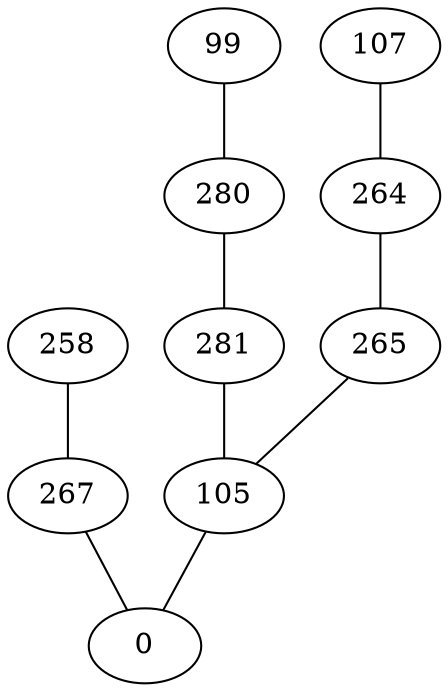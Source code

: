 strict graph {
	105 -- 0;
	267 -- 0;
	281 -- 105;
	265 -- 105;
	264 -- 265;
	280 -- 281;
	107 -- 264;
	258 -- 267;
	99 -- 280;
}
